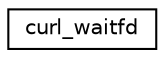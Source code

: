 digraph "Graphical Class Hierarchy"
{
 // LATEX_PDF_SIZE
  edge [fontname="Helvetica",fontsize="10",labelfontname="Helvetica",labelfontsize="10"];
  node [fontname="Helvetica",fontsize="10",shape=record];
  rankdir="LR";
  Node0 [label="curl_waitfd",height=0.2,width=0.4,color="black", fillcolor="white", style="filled",URL="$structcurl__waitfd.html",tooltip=" "];
}
